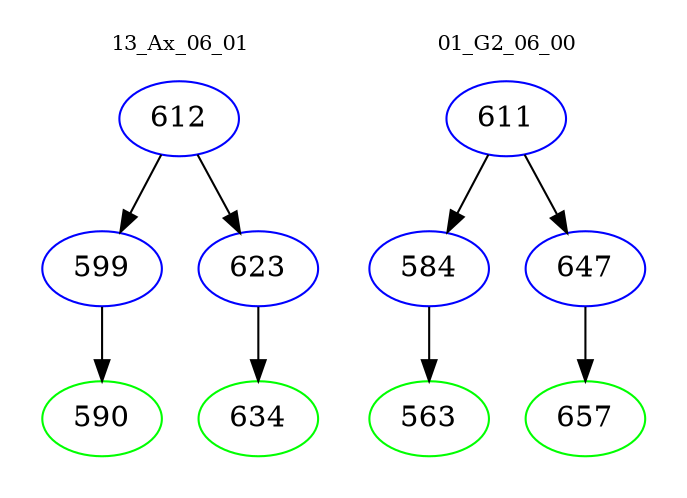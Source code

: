 digraph{
subgraph cluster_0 {
color = white
label = "13_Ax_06_01";
fontsize=10;
T0_612 [label="612", color="blue"]
T0_612 -> T0_599 [color="black"]
T0_599 [label="599", color="blue"]
T0_599 -> T0_590 [color="black"]
T0_590 [label="590", color="green"]
T0_612 -> T0_623 [color="black"]
T0_623 [label="623", color="blue"]
T0_623 -> T0_634 [color="black"]
T0_634 [label="634", color="green"]
}
subgraph cluster_1 {
color = white
label = "01_G2_06_00";
fontsize=10;
T1_611 [label="611", color="blue"]
T1_611 -> T1_584 [color="black"]
T1_584 [label="584", color="blue"]
T1_584 -> T1_563 [color="black"]
T1_563 [label="563", color="green"]
T1_611 -> T1_647 [color="black"]
T1_647 [label="647", color="blue"]
T1_647 -> T1_657 [color="black"]
T1_657 [label="657", color="green"]
}
}
